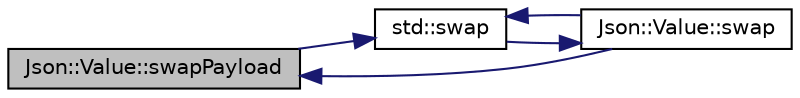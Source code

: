 digraph "Json::Value::swapPayload"
{
 // LATEX_PDF_SIZE
  edge [fontname="Helvetica",fontsize="10",labelfontname="Helvetica",labelfontsize="10"];
  node [fontname="Helvetica",fontsize="10",shape=record];
  rankdir="LR";
  Node1 [label="Json::Value::swapPayload",height=0.2,width=0.4,color="black", fillcolor="grey75", style="filled", fontcolor="black",tooltip="Swap values but leave comments and source offsets in place."];
  Node1 -> Node2 [color="midnightblue",fontsize="10",style="solid",fontname="Helvetica"];
  Node2 [label="std::swap",height=0.2,width=0.4,color="black", fillcolor="white", style="filled",URL="$namespacestd.html#a22cc6fcbbb1f2f705c7888b615e43582",tooltip="Specialize std::swap() for Json::Value."];
  Node2 -> Node3 [color="midnightblue",fontsize="10",style="solid",fontname="Helvetica"];
  Node3 [label="Json::Value::swap",height=0.2,width=0.4,color="black", fillcolor="white", style="filled",URL="$class_json_1_1_value.html#aab841120d78e296e1bc06a373345e822",tooltip="Swap everything."];
  Node3 -> Node2 [color="midnightblue",fontsize="10",style="solid",fontname="Helvetica"];
  Node3 -> Node1 [color="midnightblue",fontsize="10",style="solid",fontname="Helvetica"];
}
